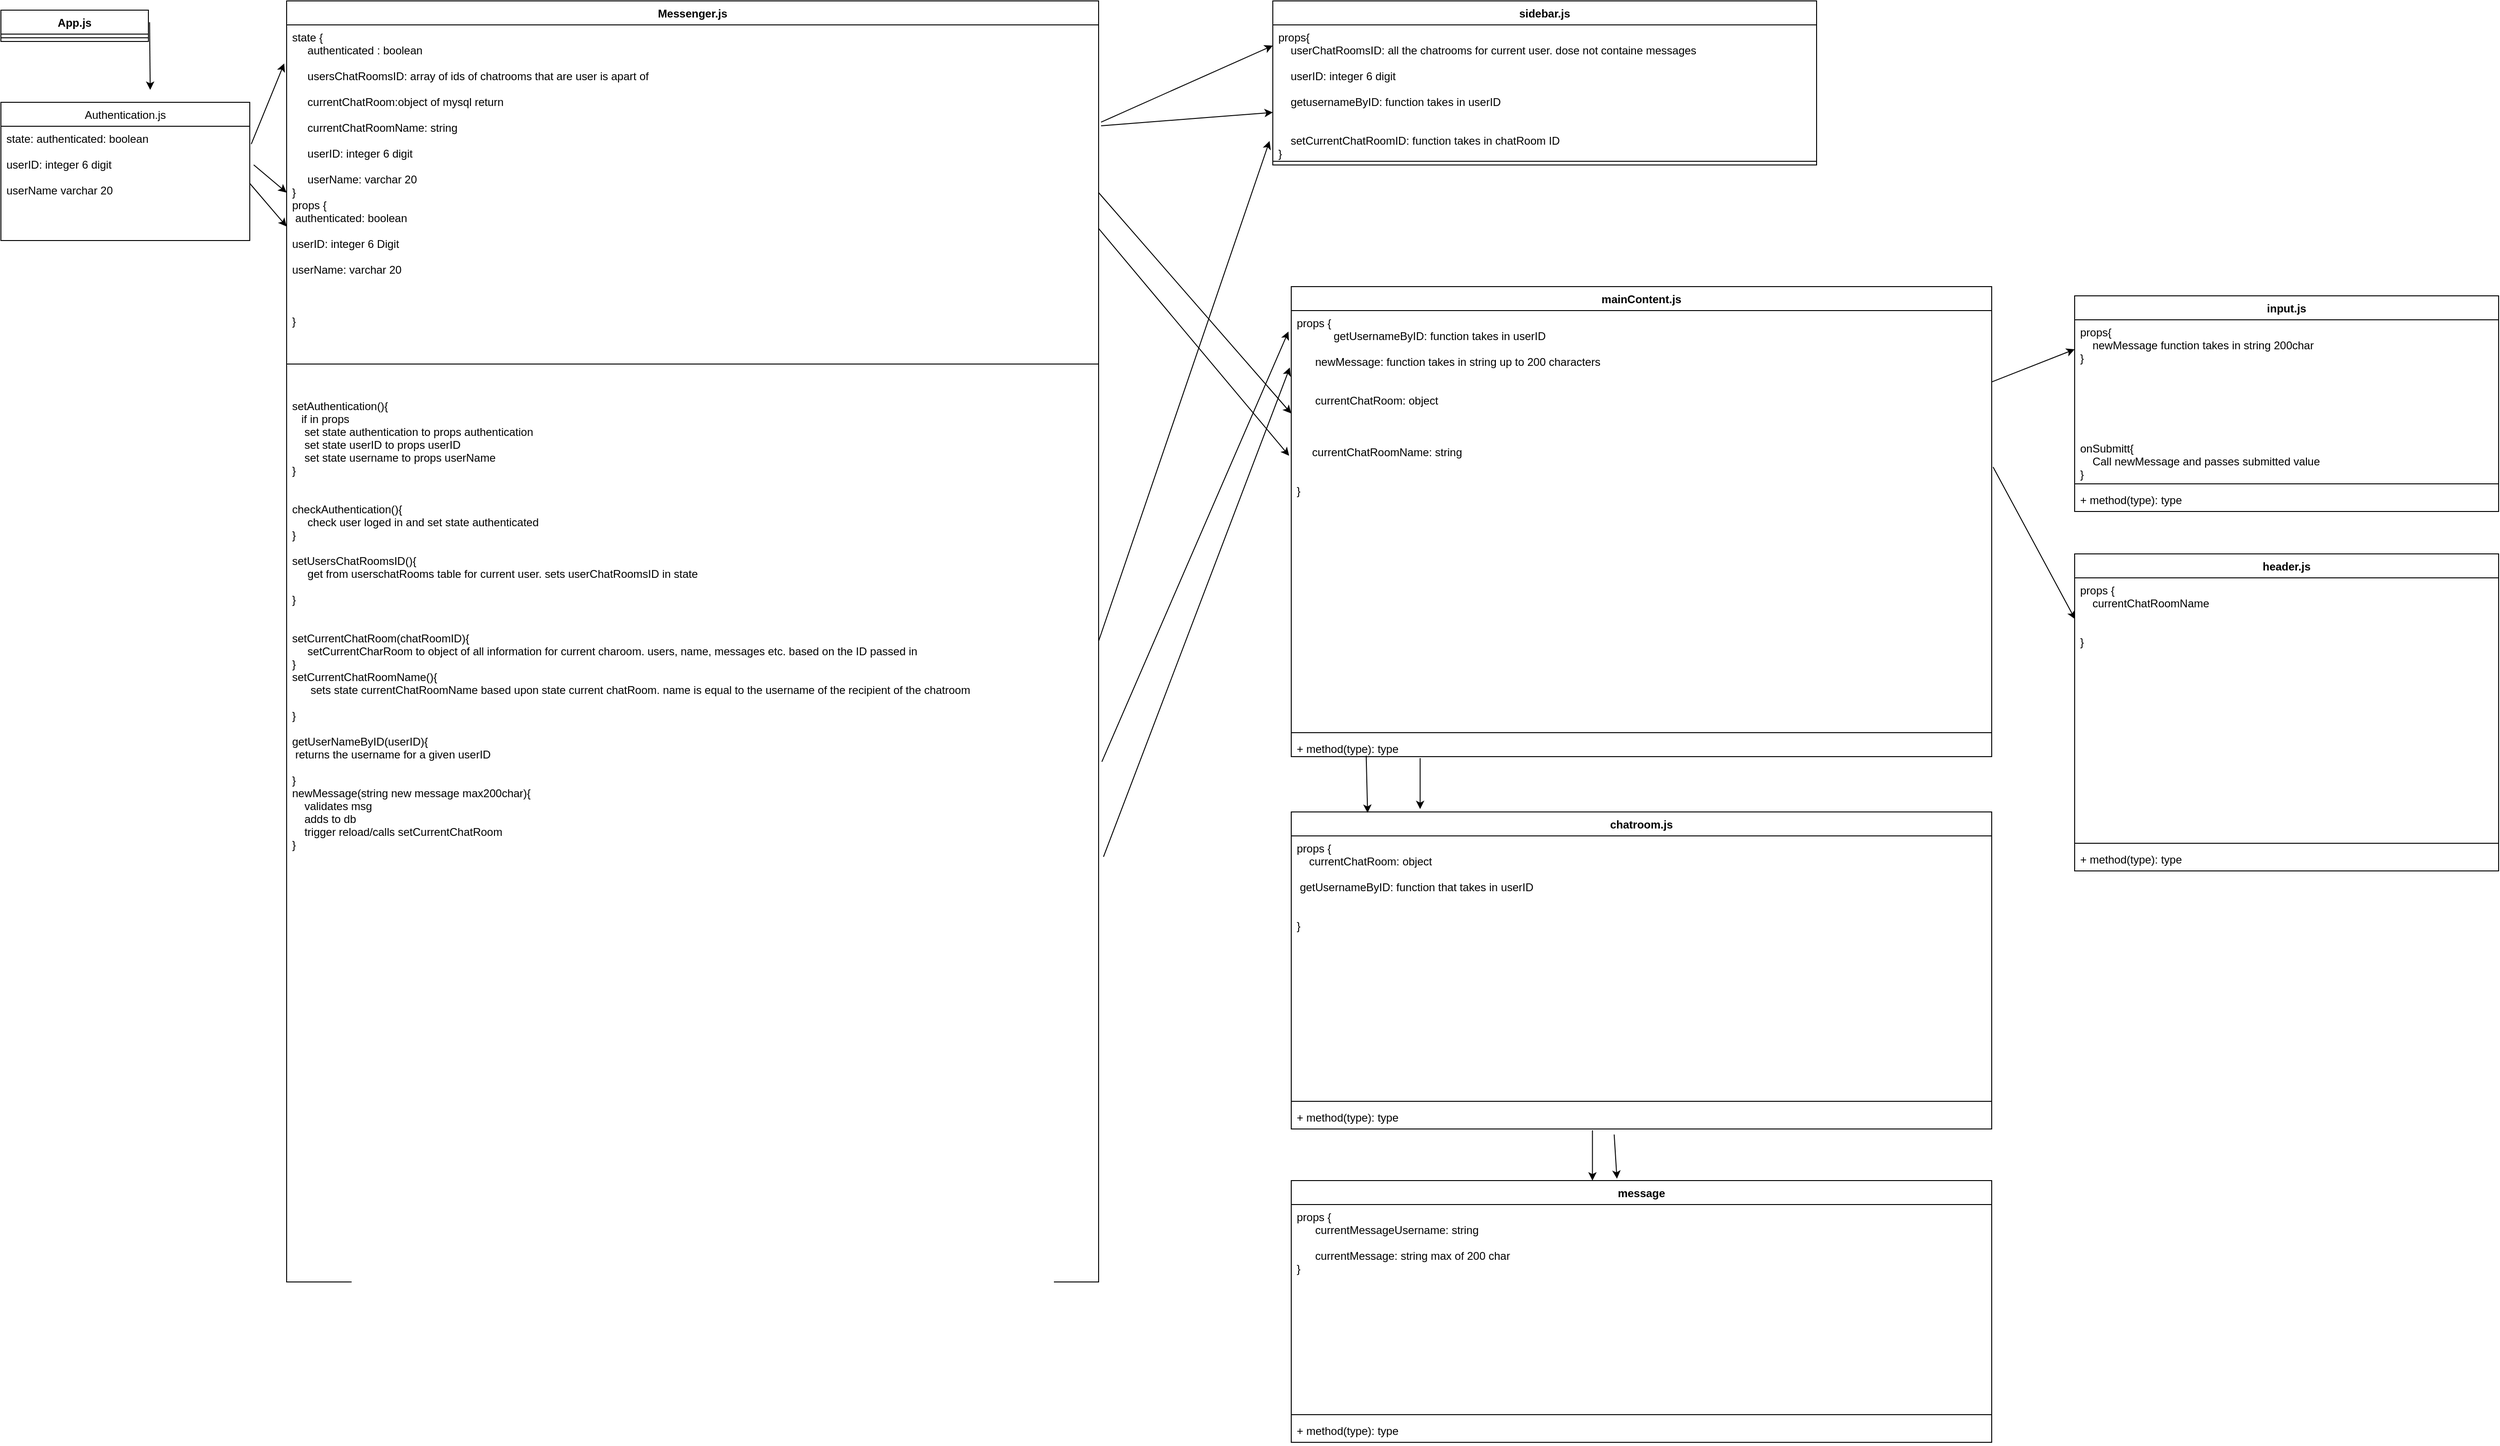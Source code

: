 <mxfile version="12.7.9" type="device"><diagram name="Page-1" id="b5b7bab2-c9e2-2cf4-8b2a-24fd1a2a6d21"><mxGraphModel dx="1628" dy="606" grid="1" gridSize="10" guides="1" tooltips="1" connect="1" arrows="1" fold="1" page="1" pageScale="1" pageWidth="4000" pageHeight="4000" background="#ffffff" math="0" shadow="0"><root><mxCell id="0"/><mxCell id="1" parent="0"/><mxCell id="Qot1UwwstuJAtn9t0dEc-1" value="Authentication.js" style="swimlane;fontStyle=0;childLayout=stackLayout;horizontal=1;startSize=26;fillColor=none;horizontalStack=0;resizeParent=1;resizeParentMax=0;resizeLast=0;collapsible=1;marginBottom=0;" parent="1" vertex="1"><mxGeometry x="20" y="130" width="270" height="150" as="geometry"/></mxCell><mxCell id="Qot1UwwstuJAtn9t0dEc-4" value="state: authenticated: boolean&#xA;&#xA;userID: integer 6 digit&#xA; &#xA;userName varchar 20&#xA;" style="text;strokeColor=none;fillColor=none;align=left;verticalAlign=top;spacingLeft=4;spacingRight=4;overflow=hidden;rotatable=0;points=[[0,0.5],[1,0.5]];portConstraint=eastwest;" parent="Qot1UwwstuJAtn9t0dEc-1" vertex="1"><mxGeometry y="26" width="270" height="124" as="geometry"/></mxCell><mxCell id="Qot1UwwstuJAtn9t0dEc-7" value="Messenger.js" style="swimlane;fontStyle=1;align=center;verticalAlign=top;childLayout=stackLayout;horizontal=1;startSize=26;horizontalStack=0;resizeParent=1;resizeParentMax=0;resizeLast=0;collapsible=1;marginBottom=0;" parent="1" vertex="1"><mxGeometry x="330" y="20" width="881" height="1390" as="geometry"><mxRectangle x="641" y="30" width="110" height="26" as="alternateBounds"/></mxGeometry></mxCell><mxCell id="Qot1UwwstuJAtn9t0dEc-8" value="state {&#xA;     authenticated : boolean&#xA; &#xA;     usersChatRoomsID: array of ids of chatrooms that are user is apart of&#xA;&#xA;     currentChatRoom:object of mysql return&#xA;&#xA;     currentChatRoomName: string&#xA;&#xA;     userID: integer 6 digit&#xA;&#xA;     userName: varchar 20 &#xA;}&#xA;props {&#xA; authenticated: boolean&#xA;&#xA;userID: integer 6 Digit&#xA;&#xA;userName: varchar 20 &#xA;&#xA;&#xA;&#xA; }&#xA;" style="text;strokeColor=none;fillColor=none;align=left;verticalAlign=top;spacingLeft=4;spacingRight=4;overflow=hidden;rotatable=0;points=[[0,0.5],[1,0.5]];portConstraint=eastwest;" parent="Qot1UwwstuJAtn9t0dEc-7" vertex="1"><mxGeometry y="26" width="881" height="364" as="geometry"/></mxCell><mxCell id="Qot1UwwstuJAtn9t0dEc-9" value="" style="line;strokeWidth=1;fillColor=none;align=left;verticalAlign=middle;spacingTop=-1;spacingLeft=3;spacingRight=3;rotatable=0;labelPosition=right;points=[];portConstraint=eastwest;" parent="Qot1UwwstuJAtn9t0dEc-7" vertex="1"><mxGeometry y="390" width="881" height="8" as="geometry"/></mxCell><mxCell id="Qot1UwwstuJAtn9t0dEc-10" value="&#xA;&#xA;setAuthentication(){&#xA;   if in props&#xA;    set state authentication to props authentication&#xA;    set state userID to props userID&#xA;    set state username to props userName&#xA;}&#xA;&#xA;&#xA;checkAuthentication(){&#xA;     check user loged in and set state authenticated&#xA;}&#xA;&#xA;setUsersChatRoomsID(){&#xA;     get from userschatRooms table for current user. sets userChatRoomsID in state&#xA;&#xA;}&#xA;&#xA;&#xA;setCurrentChatRoom(chatRoomID){&#xA;     setCurrentCharRoom to object of all information for current charoom. users, name, messages etc. based on the ID passed in&#xA;}&#xA;setCurrentChatRoomName(){&#xA;      sets state currentChatRoomName based upon state current chatRoom. name is equal to the username of the recipient of the chatroom&#xA;&#xA;}   &#xA;&#xA;getUserNameByID(userID){&#xA; returns the username for a given userID&#xA;&#xA;}&#xA;newMessage(string new message max200char){&#xA;    validates msg&#xA;    adds to db&#xA;    trigger reload/calls setCurrentChatRoom&#xA;}&#xA;&#xA;&#xA;&#xA;&#xA;&#xA;" style="text;strokeColor=none;fillColor=none;align=left;verticalAlign=top;spacingLeft=4;spacingRight=4;overflow=hidden;rotatable=0;points=[[0,0.5],[1,0.5]];portConstraint=eastwest;" parent="Qot1UwwstuJAtn9t0dEc-7" vertex="1"><mxGeometry y="398" width="881" height="992" as="geometry"/></mxCell><mxCell id="Qot1UwwstuJAtn9t0dEc-11" value="" style="endArrow=classic;html=1;entryX=-0.003;entryY=0.115;entryDx=0;entryDy=0;entryPerimeter=0;exitX=1.006;exitY=0.156;exitDx=0;exitDy=0;exitPerimeter=0;" parent="1" source="Qot1UwwstuJAtn9t0dEc-4" target="Qot1UwwstuJAtn9t0dEc-8" edge="1"><mxGeometry width="50" height="50" relative="1" as="geometry"><mxPoint x="600" y="110" as="sourcePoint"/><mxPoint x="650" y="60" as="targetPoint"/></mxGeometry></mxCell><mxCell id="Qot1UwwstuJAtn9t0dEc-12" value="App.js" style="swimlane;fontStyle=1;align=center;verticalAlign=top;childLayout=stackLayout;horizontal=1;startSize=26;horizontalStack=0;resizeParent=1;resizeParentMax=0;resizeLast=0;collapsible=1;marginBottom=0;" parent="1" vertex="1"><mxGeometry x="20" y="30" width="160" height="34" as="geometry"/></mxCell><mxCell id="Qot1UwwstuJAtn9t0dEc-14" value="" style="line;strokeWidth=1;fillColor=none;align=left;verticalAlign=middle;spacingTop=-1;spacingLeft=3;spacingRight=3;rotatable=0;labelPosition=right;points=[];portConstraint=eastwest;" parent="Qot1UwwstuJAtn9t0dEc-12" vertex="1"><mxGeometry y="26" width="160" height="8" as="geometry"/></mxCell><mxCell id="Qot1UwwstuJAtn9t0dEc-16" value="" style="endArrow=classic;html=1;exitX=1.008;exitY=0.387;exitDx=0;exitDy=0;exitPerimeter=0;entryX=0.6;entryY=-0.09;entryDx=0;entryDy=0;entryPerimeter=0;" parent="1" source="Qot1UwwstuJAtn9t0dEc-12" target="Qot1UwwstuJAtn9t0dEc-1" edge="1"><mxGeometry width="50" height="50" relative="1" as="geometry"><mxPoint x="480" y="100" as="sourcePoint"/><mxPoint x="260" y="50" as="targetPoint"/></mxGeometry></mxCell><mxCell id="Qot1UwwstuJAtn9t0dEc-18" value="sidebar.js" style="swimlane;fontStyle=1;align=center;verticalAlign=top;childLayout=stackLayout;horizontal=1;startSize=26;horizontalStack=0;resizeParent=1;resizeParentMax=0;resizeLast=0;collapsible=1;marginBottom=0;" parent="1" vertex="1"><mxGeometry x="1400" y="20" width="590" height="178" as="geometry"/></mxCell><mxCell id="Qot1UwwstuJAtn9t0dEc-19" value="props{&#xA;    userChatRoomsID: all the chatrooms for current user. dose not containe messages&#xA; &#xA;    userID: integer 6 digit&#xA;&#xA;    getusernameByID: function takes in userID&#xA;    &#xA;&#xA;    setCurrentChatRoomID: function takes in chatRoom ID &#xA;}&#xA;" style="text;strokeColor=none;fillColor=none;align=left;verticalAlign=top;spacingLeft=4;spacingRight=4;overflow=hidden;rotatable=0;points=[[0,0.5],[1,0.5]];portConstraint=eastwest;" parent="Qot1UwwstuJAtn9t0dEc-18" vertex="1"><mxGeometry y="26" width="590" height="144" as="geometry"/></mxCell><mxCell id="Qot1UwwstuJAtn9t0dEc-20" value="" style="line;strokeWidth=1;fillColor=none;align=left;verticalAlign=middle;spacingTop=-1;spacingLeft=3;spacingRight=3;rotatable=0;labelPosition=right;points=[];portConstraint=eastwest;" parent="Qot1UwwstuJAtn9t0dEc-18" vertex="1"><mxGeometry y="170" width="590" height="8" as="geometry"/></mxCell><mxCell id="Qot1UwwstuJAtn9t0dEc-22" value="" style="endArrow=classic;html=1;entryX=0;entryY=0.156;entryDx=0;entryDy=0;entryPerimeter=0;exitX=1.003;exitY=0.29;exitDx=0;exitDy=0;exitPerimeter=0;" parent="1" source="Qot1UwwstuJAtn9t0dEc-8" target="Qot1UwwstuJAtn9t0dEc-19" edge="1"><mxGeometry width="50" height="50" relative="1" as="geometry"><mxPoint x="1210" y="280" as="sourcePoint"/><mxPoint x="1260" y="230" as="targetPoint"/></mxGeometry></mxCell><mxCell id="Qot1UwwstuJAtn9t0dEc-23" value="" style="endArrow=classic;html=1;exitX=1.003;exitY=0.29;exitDx=0;exitDy=0;exitPerimeter=0;" parent="1" target="Qot1UwwstuJAtn9t0dEc-19" edge="1"><mxGeometry width="50" height="50" relative="1" as="geometry"><mxPoint x="1213.643" y="155.44" as="sourcePoint"/><mxPoint x="1290" y="100.004" as="targetPoint"/></mxGeometry></mxCell><mxCell id="Qot1UwwstuJAtn9t0dEc-24" value="mainContent.js" style="swimlane;fontStyle=1;align=center;verticalAlign=top;childLayout=stackLayout;horizontal=1;startSize=26;horizontalStack=0;resizeParent=1;resizeParentMax=0;resizeLast=0;collapsible=1;marginBottom=0;fontColor=#000000;" parent="1" vertex="1"><mxGeometry x="1420" y="330" width="760" height="510" as="geometry"/></mxCell><mxCell id="Qot1UwwstuJAtn9t0dEc-25" value="props {&#xA;            getUsernameByID: function takes in userID&#xA;      &#xA;      newMessage: function takes in string up to 200 characters &#xA;&#xA;&#xA;      currentChatRoom: object   &#xA;&#xA;&#xA; &#xA;     currentChatRoomName: string&#xA;      &#xA;&#xA; }&#xA;" style="text;strokeColor=none;fillColor=none;align=left;verticalAlign=top;spacingLeft=4;spacingRight=4;overflow=hidden;rotatable=0;points=[[0,0.5],[1,0.5]];portConstraint=eastwest;" parent="Qot1UwwstuJAtn9t0dEc-24" vertex="1"><mxGeometry y="26" width="760" height="454" as="geometry"/></mxCell><mxCell id="Qot1UwwstuJAtn9t0dEc-26" value="" style="line;strokeWidth=1;fillColor=none;align=left;verticalAlign=middle;spacingTop=-1;spacingLeft=3;spacingRight=3;rotatable=0;labelPosition=right;points=[];portConstraint=eastwest;" parent="Qot1UwwstuJAtn9t0dEc-24" vertex="1"><mxGeometry y="480" width="760" height="8" as="geometry"/></mxCell><mxCell id="Qot1UwwstuJAtn9t0dEc-27" value="+ method(type): type" style="text;strokeColor=none;fillColor=none;align=left;verticalAlign=top;spacingLeft=4;spacingRight=4;overflow=hidden;rotatable=0;points=[[0,0.5],[1,0.5]];portConstraint=eastwest;" parent="Qot1UwwstuJAtn9t0dEc-24" vertex="1"><mxGeometry y="488" width="760" height="22" as="geometry"/></mxCell><mxCell id="Qot1UwwstuJAtn9t0dEc-33" value="" style="endArrow=classic;html=1;entryX=0;entryY=0.5;entryDx=0;entryDy=0;exitX=1.006;exitY=0.156;exitDx=0;exitDy=0;exitPerimeter=0;" parent="1" target="Qot1UwwstuJAtn9t0dEc-8" edge="1"><mxGeometry width="50" height="50" relative="1" as="geometry"><mxPoint x="294.26" y="197.834" as="sourcePoint"/><mxPoint x="329.997" y="100.0" as="targetPoint"/></mxGeometry></mxCell><mxCell id="Qot1UwwstuJAtn9t0dEc-34" value="" style="endArrow=classic;html=1;entryX=0;entryY=0.601;entryDx=0;entryDy=0;exitX=1;exitY=0.5;exitDx=0;exitDy=0;entryPerimeter=0;" parent="1" source="Qot1UwwstuJAtn9t0dEc-4" target="Qot1UwwstuJAtn9t0dEc-8" edge="1"><mxGeometry width="50" height="50" relative="1" as="geometry"><mxPoint x="304.26" y="207.834" as="sourcePoint"/><mxPoint x="340" y="193" as="targetPoint"/></mxGeometry></mxCell><mxCell id="Qot1UwwstuJAtn9t0dEc-36" value="input.js" style="swimlane;fontStyle=1;align=center;verticalAlign=top;childLayout=stackLayout;horizontal=1;startSize=26;horizontalStack=0;resizeParent=1;resizeParentMax=0;resizeLast=0;collapsible=1;marginBottom=0;fontColor=#000000;" parent="1" vertex="1"><mxGeometry x="2270" y="340" width="460" height="234" as="geometry"/></mxCell><mxCell id="Qot1UwwstuJAtn9t0dEc-37" value="props{&#xA;    newMessage function takes in string 200char       &#xA;}&#xA;&#xA;&#xA;&#xA;&#xA;&#xA;&#xA;onSubmitt{&#xA;    Call newMessage and passes submitted value&#xA;}&#xA;" style="text;strokeColor=none;fillColor=none;align=left;verticalAlign=top;spacingLeft=4;spacingRight=4;overflow=hidden;rotatable=0;points=[[0,0.5],[1,0.5]];portConstraint=eastwest;" parent="Qot1UwwstuJAtn9t0dEc-36" vertex="1"><mxGeometry y="26" width="460" height="174" as="geometry"/></mxCell><mxCell id="Qot1UwwstuJAtn9t0dEc-38" value="" style="line;strokeWidth=1;fillColor=none;align=left;verticalAlign=middle;spacingTop=-1;spacingLeft=3;spacingRight=3;rotatable=0;labelPosition=right;points=[];portConstraint=eastwest;" parent="Qot1UwwstuJAtn9t0dEc-36" vertex="1"><mxGeometry y="200" width="460" height="8" as="geometry"/></mxCell><mxCell id="Qot1UwwstuJAtn9t0dEc-39" value="+ method(type): type" style="text;strokeColor=none;fillColor=none;align=left;verticalAlign=top;spacingLeft=4;spacingRight=4;overflow=hidden;rotatable=0;points=[[0,0.5],[1,0.5]];portConstraint=eastwest;" parent="Qot1UwwstuJAtn9t0dEc-36" vertex="1"><mxGeometry y="208" width="460" height="26" as="geometry"/></mxCell><mxCell id="Qot1UwwstuJAtn9t0dEc-40" value="" style="endArrow=classic;html=1;fontColor=#000000;entryX=0;entryY=0.184;entryDx=0;entryDy=0;entryPerimeter=0;" parent="1" source="Qot1UwwstuJAtn9t0dEc-25" target="Qot1UwwstuJAtn9t0dEc-37" edge="1"><mxGeometry width="50" height="50" relative="1" as="geometry"><mxPoint x="2160" y="560" as="sourcePoint"/><mxPoint x="2210" y="510" as="targetPoint"/></mxGeometry></mxCell><mxCell id="Qot1UwwstuJAtn9t0dEc-41" value="" style="endArrow=classic;html=1;fontColor=#000000;entryX=-0.004;entryY=0.05;entryDx=0;entryDy=0;entryPerimeter=0;exitX=1.004;exitY=0.431;exitDx=0;exitDy=0;exitPerimeter=0;" parent="1" source="Qot1UwwstuJAtn9t0dEc-10" target="Qot1UwwstuJAtn9t0dEc-25" edge="1"><mxGeometry width="50" height="50" relative="1" as="geometry"><mxPoint x="1300" y="550" as="sourcePoint"/><mxPoint x="1350" y="500" as="targetPoint"/></mxGeometry></mxCell><mxCell id="Qot1UwwstuJAtn9t0dEc-42" value="" style="endArrow=classic;html=1;fontColor=#000000;entryX=-0.002;entryY=0.136;entryDx=0;entryDy=0;entryPerimeter=0;exitX=1.006;exitY=0.535;exitDx=0;exitDy=0;exitPerimeter=0;" parent="1" source="Qot1UwwstuJAtn9t0dEc-10" target="Qot1UwwstuJAtn9t0dEc-25" edge="1"><mxGeometry width="50" height="50" relative="1" as="geometry"><mxPoint x="1300" y="550" as="sourcePoint"/><mxPoint x="1350" y="500" as="targetPoint"/></mxGeometry></mxCell><mxCell id="Qot1UwwstuJAtn9t0dEc-43" value="" style="endArrow=classic;html=1;fontColor=#000000;entryX=0;entryY=0.246;entryDx=0;entryDy=0;entryPerimeter=0;exitX=1;exitY=0.5;exitDx=0;exitDy=0;" parent="1" source="Qot1UwwstuJAtn9t0dEc-8" target="Qot1UwwstuJAtn9t0dEc-25" edge="1"><mxGeometry width="50" height="50" relative="1" as="geometry"><mxPoint x="1300" y="410" as="sourcePoint"/><mxPoint x="1350" y="360" as="targetPoint"/></mxGeometry></mxCell><mxCell id="Qot1UwwstuJAtn9t0dEc-45" value="header.js" style="swimlane;fontStyle=1;align=center;verticalAlign=top;childLayout=stackLayout;horizontal=1;startSize=26;horizontalStack=0;resizeParent=1;resizeParentMax=0;resizeLast=0;collapsible=1;marginBottom=0;fontColor=#000000;" parent="1" vertex="1"><mxGeometry x="2270" y="620" width="460" height="344" as="geometry"/></mxCell><mxCell id="Qot1UwwstuJAtn9t0dEc-46" value="props {     &#xA;    currentChatRoomName&#xA;&#xA;&#xA;}" style="text;strokeColor=none;fillColor=none;align=left;verticalAlign=top;spacingLeft=4;spacingRight=4;overflow=hidden;rotatable=0;points=[[0,0.5],[1,0.5]];portConstraint=eastwest;" parent="Qot1UwwstuJAtn9t0dEc-45" vertex="1"><mxGeometry y="26" width="460" height="284" as="geometry"/></mxCell><mxCell id="Qot1UwwstuJAtn9t0dEc-47" value="" style="line;strokeWidth=1;fillColor=none;align=left;verticalAlign=middle;spacingTop=-1;spacingLeft=3;spacingRight=3;rotatable=0;labelPosition=right;points=[];portConstraint=eastwest;" parent="Qot1UwwstuJAtn9t0dEc-45" vertex="1"><mxGeometry y="310" width="460" height="8" as="geometry"/></mxCell><mxCell id="Qot1UwwstuJAtn9t0dEc-48" value="+ method(type): type" style="text;strokeColor=none;fillColor=none;align=left;verticalAlign=top;spacingLeft=4;spacingRight=4;overflow=hidden;rotatable=0;points=[[0,0.5],[1,0.5]];portConstraint=eastwest;" parent="Qot1UwwstuJAtn9t0dEc-45" vertex="1"><mxGeometry y="318" width="460" height="26" as="geometry"/></mxCell><mxCell id="Qot1UwwstuJAtn9t0dEc-49" value="" style="endArrow=classic;html=1;fontColor=#000000;entryX=0.001;entryY=0.158;entryDx=0;entryDy=0;entryPerimeter=0;exitX=1.002;exitY=0.374;exitDx=0;exitDy=0;exitPerimeter=0;" parent="1" source="Qot1UwwstuJAtn9t0dEc-25" target="Qot1UwwstuJAtn9t0dEc-46" edge="1"><mxGeometry width="50" height="50" relative="1" as="geometry"><mxPoint x="2000" y="620" as="sourcePoint"/><mxPoint x="2050" y="570" as="targetPoint"/></mxGeometry></mxCell><mxCell id="Qot1UwwstuJAtn9t0dEc-50" value="chatroom.js" style="swimlane;fontStyle=1;align=center;verticalAlign=top;childLayout=stackLayout;horizontal=1;startSize=26;horizontalStack=0;resizeParent=1;resizeParentMax=0;resizeLast=0;collapsible=1;marginBottom=0;fontColor=#000000;" parent="1" vertex="1"><mxGeometry x="1420" y="900" width="760" height="344" as="geometry"/></mxCell><mxCell id="Qot1UwwstuJAtn9t0dEc-51" value="props {&#xA;    currentChatRoom: object&#xA;&#xA; getUsernameByID: function that takes in userID&#xA;&#xA;&#xA;}&#xA;&#xA;&#xA;&#xA;" style="text;strokeColor=none;fillColor=none;align=left;verticalAlign=top;spacingLeft=4;spacingRight=4;overflow=hidden;rotatable=0;points=[[0,0.5],[1,0.5]];portConstraint=eastwest;" parent="Qot1UwwstuJAtn9t0dEc-50" vertex="1"><mxGeometry y="26" width="760" height="284" as="geometry"/></mxCell><mxCell id="Qot1UwwstuJAtn9t0dEc-52" value="" style="line;strokeWidth=1;fillColor=none;align=left;verticalAlign=middle;spacingTop=-1;spacingLeft=3;spacingRight=3;rotatable=0;labelPosition=right;points=[];portConstraint=eastwest;" parent="Qot1UwwstuJAtn9t0dEc-50" vertex="1"><mxGeometry y="310" width="760" height="8" as="geometry"/></mxCell><mxCell id="Qot1UwwstuJAtn9t0dEc-53" value="+ method(type): type" style="text;strokeColor=none;fillColor=none;align=left;verticalAlign=top;spacingLeft=4;spacingRight=4;overflow=hidden;rotatable=0;points=[[0,0.5],[1,0.5]];portConstraint=eastwest;" parent="Qot1UwwstuJAtn9t0dEc-50" vertex="1"><mxGeometry y="318" width="760" height="26" as="geometry"/></mxCell><mxCell id="Qot1UwwstuJAtn9t0dEc-54" value="" style="endArrow=classic;html=1;fontColor=#000000;entryX=-0.003;entryY=0.347;entryDx=0;entryDy=0;entryPerimeter=0;exitX=1;exitY=0.607;exitDx=0;exitDy=0;exitPerimeter=0;" parent="1" source="Qot1UwwstuJAtn9t0dEc-8" target="Qot1UwwstuJAtn9t0dEc-25" edge="1"><mxGeometry width="50" height="50" relative="1" as="geometry"><mxPoint x="1240" y="260" as="sourcePoint"/><mxPoint x="1610" y="450" as="targetPoint"/></mxGeometry></mxCell><mxCell id="Qot1UwwstuJAtn9t0dEc-55" value="" style="endArrow=classic;html=1;fontColor=#000000;exitX=0.107;exitY=0.955;exitDx=0;exitDy=0;exitPerimeter=0;entryX=0.109;entryY=0.003;entryDx=0;entryDy=0;entryPerimeter=0;" parent="1" source="Qot1UwwstuJAtn9t0dEc-27" target="Qot1UwwstuJAtn9t0dEc-50" edge="1"><mxGeometry width="50" height="50" relative="1" as="geometry"><mxPoint x="2000" y="740" as="sourcePoint"/><mxPoint x="2050" y="690" as="targetPoint"/></mxGeometry></mxCell><mxCell id="Qot1UwwstuJAtn9t0dEc-56" value="" style="endArrow=classic;html=1;fontColor=#000000;exitX=0.184;exitY=1.072;exitDx=0;exitDy=0;exitPerimeter=0;entryX=0.184;entryY=-0.009;entryDx=0;entryDy=0;entryPerimeter=0;" parent="1" source="Qot1UwwstuJAtn9t0dEc-27" target="Qot1UwwstuJAtn9t0dEc-50" edge="1"><mxGeometry width="50" height="50" relative="1" as="geometry"><mxPoint x="1511.32" y="849.01" as="sourcePoint"/><mxPoint x="1515.88" y="907.936" as="targetPoint"/></mxGeometry></mxCell><mxCell id="Qot1UwwstuJAtn9t0dEc-57" value="message" style="swimlane;fontStyle=1;align=center;verticalAlign=top;childLayout=stackLayout;horizontal=1;startSize=26;horizontalStack=0;resizeParent=1;resizeParentMax=0;resizeLast=0;collapsible=1;marginBottom=0;fontColor=#000000;" parent="1" vertex="1"><mxGeometry x="1420" y="1300" width="760" height="284" as="geometry"/></mxCell><mxCell id="Qot1UwwstuJAtn9t0dEc-58" value="props {&#xA;      currentMessageUsername: string&#xA;&#xA;      currentMessage: string max of 200 char&#xA;}&#xA;" style="text;strokeColor=none;fillColor=none;align=left;verticalAlign=top;spacingLeft=4;spacingRight=4;overflow=hidden;rotatable=0;points=[[0,0.5],[1,0.5]];portConstraint=eastwest;" parent="Qot1UwwstuJAtn9t0dEc-57" vertex="1"><mxGeometry y="26" width="760" height="224" as="geometry"/></mxCell><mxCell id="Qot1UwwstuJAtn9t0dEc-59" value="" style="line;strokeWidth=1;fillColor=none;align=left;verticalAlign=middle;spacingTop=-1;spacingLeft=3;spacingRight=3;rotatable=0;labelPosition=right;points=[];portConstraint=eastwest;" parent="Qot1UwwstuJAtn9t0dEc-57" vertex="1"><mxGeometry y="250" width="760" height="8" as="geometry"/></mxCell><mxCell id="Qot1UwwstuJAtn9t0dEc-60" value="+ method(type): type" style="text;strokeColor=none;fillColor=none;align=left;verticalAlign=top;spacingLeft=4;spacingRight=4;overflow=hidden;rotatable=0;points=[[0,0.5],[1,0.5]];portConstraint=eastwest;" parent="Qot1UwwstuJAtn9t0dEc-57" vertex="1"><mxGeometry y="258" width="760" height="26" as="geometry"/></mxCell><mxCell id="Qot1UwwstuJAtn9t0dEc-65" value="" style="endArrow=classic;html=1;fontColor=#000000;exitX=0.43;exitY=1.055;exitDx=0;exitDy=0;exitPerimeter=0;entryX=0.43;entryY=0;entryDx=0;entryDy=0;entryPerimeter=0;" parent="1" source="Qot1UwwstuJAtn9t0dEc-53" target="Qot1UwwstuJAtn9t0dEc-57" edge="1"><mxGeometry width="50" height="50" relative="1" as="geometry"><mxPoint x="1790" y="1300" as="sourcePoint"/><mxPoint x="1840" y="1250" as="targetPoint"/></mxGeometry></mxCell><mxCell id="Qot1UwwstuJAtn9t0dEc-66" value="" style="endArrow=classic;html=1;fontColor=#000000;exitX=0.461;exitY=1.231;exitDx=0;exitDy=0;exitPerimeter=0;entryX=0.465;entryY=-0.007;entryDx=0;entryDy=0;entryPerimeter=0;" parent="1" source="Qot1UwwstuJAtn9t0dEc-53" target="Qot1UwwstuJAtn9t0dEc-57" edge="1"><mxGeometry width="50" height="50" relative="1" as="geometry"><mxPoint x="1756.8" y="1255.43" as="sourcePoint"/><mxPoint x="1756.8" y="1310" as="targetPoint"/></mxGeometry></mxCell><mxCell id="EB7a6GjzSdOsrjot5JFB-1" value="" style="endArrow=classic;html=1;exitX=1;exitY=0.299;exitDx=0;exitDy=0;exitPerimeter=0;entryX=-0.006;entryY=0.875;entryDx=0;entryDy=0;entryPerimeter=0;" edge="1" parent="1" source="Qot1UwwstuJAtn9t0dEc-10" target="Qot1UwwstuJAtn9t0dEc-19"><mxGeometry width="50" height="50" relative="1" as="geometry"><mxPoint x="1090" y="420" as="sourcePoint"/><mxPoint x="1140" y="370" as="targetPoint"/></mxGeometry></mxCell></root></mxGraphModel></diagram></mxfile>